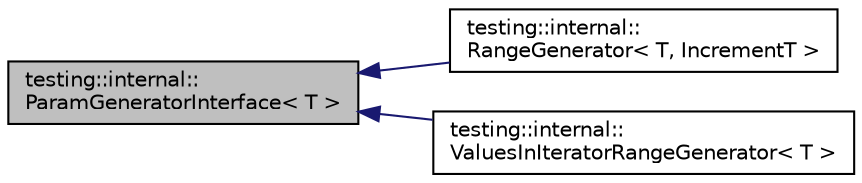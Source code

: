 digraph "testing::internal::ParamGeneratorInterface&lt; T &gt;"
{
 // LATEX_PDF_SIZE
  edge [fontname="Helvetica",fontsize="10",labelfontname="Helvetica",labelfontsize="10"];
  node [fontname="Helvetica",fontsize="10",shape=record];
  rankdir="LR";
  Node1 [label="testing::internal::\lParamGeneratorInterface\< T \>",height=0.2,width=0.4,color="black", fillcolor="grey75", style="filled", fontcolor="black",tooltip=" "];
  Node1 -> Node2 [dir="back",color="midnightblue",fontsize="10",style="solid"];
  Node2 [label="testing::internal::\lRangeGenerator\< T, IncrementT \>",height=0.2,width=0.4,color="black", fillcolor="white", style="filled",URL="$classtesting_1_1internal_1_1_range_generator.html",tooltip=" "];
  Node1 -> Node3 [dir="back",color="midnightblue",fontsize="10",style="solid"];
  Node3 [label="testing::internal::\lValuesInIteratorRangeGenerator\< T \>",height=0.2,width=0.4,color="black", fillcolor="white", style="filled",URL="$classtesting_1_1internal_1_1_values_in_iterator_range_generator.html",tooltip=" "];
}
